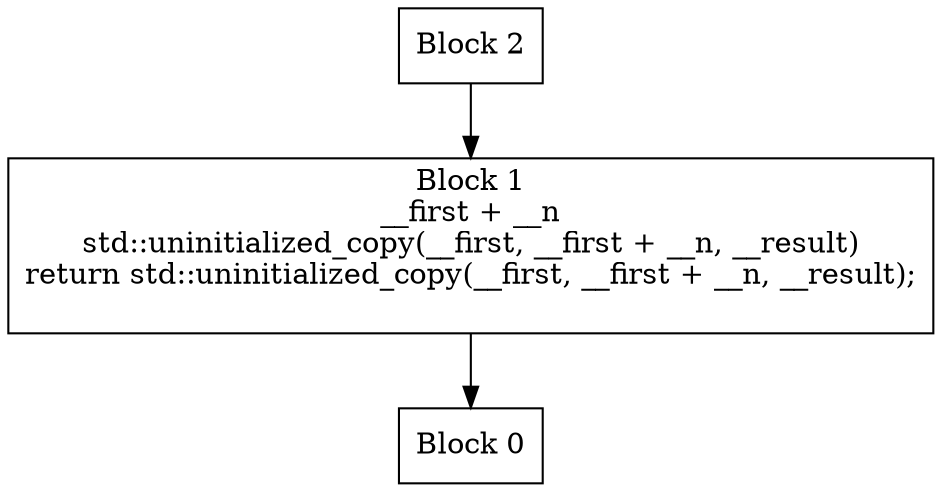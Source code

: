 digraph CFG {
  node [shape=box];
  0 [label="Block 0\n"];
  1 [label="Block 1\n__first + __n\nstd::uninitialized_copy(__first, __first + __n, __result)\nreturn std::uninitialized_copy(__first, __first + __n, __result);
\n"];
  2 [label="Block 2\n"];
  1 -> 0;
  2 -> 1;
}
